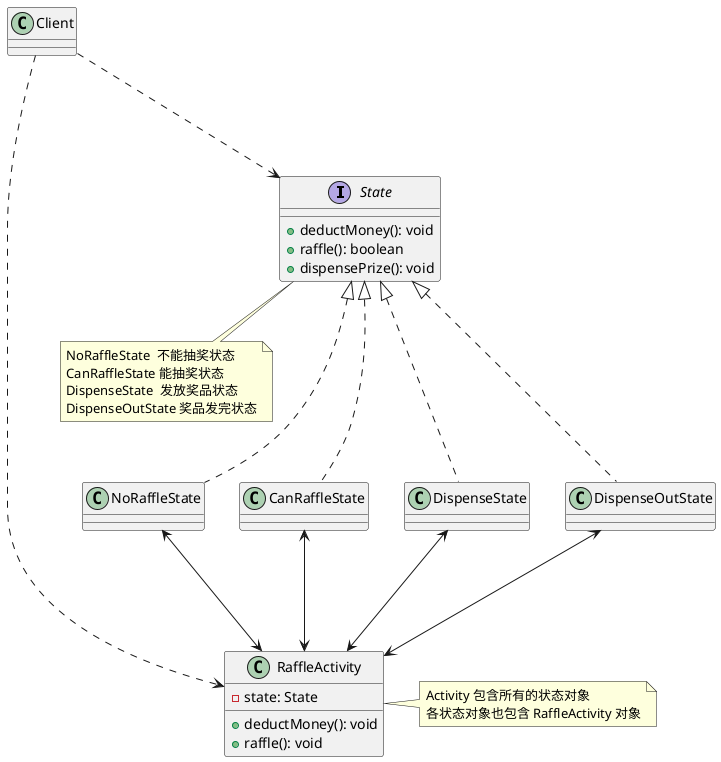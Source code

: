 @startuml

interface State{
    + deductMoney(): void
    + raffle(): boolean
    + dispensePrize(): void
}

note bottom of State
NoRaffleState  不能抽奖状态
CanRaffleState 能抽奖状态
DispenseState  发放奖品状态
DispenseOutState 奖品发完状态
end note


class NoRaffleState{

}

class CanRaffleState{

}

class DispenseState{

}

class DispenseOutState{

}

class RaffleActivity{
    - state: State
    + deductMoney(): void
    + raffle(): void
}

note right of RaffleActivity
Activity 包含所有的状态对象
各状态对象也包含 RaffleActivity 对象
end note

class Client{

}

State <|... NoRaffleState
State <|... CanRaffleState
State <|... DispenseState
State <|... DispenseOutState


NoRaffleState <---> RaffleActivity
CanRaffleState <---> RaffleActivity
DispenseState <---> RaffleActivity
DispenseOutState <---> RaffleActivity

Client ...> State
Client ...> RaffleActivity

@enduml